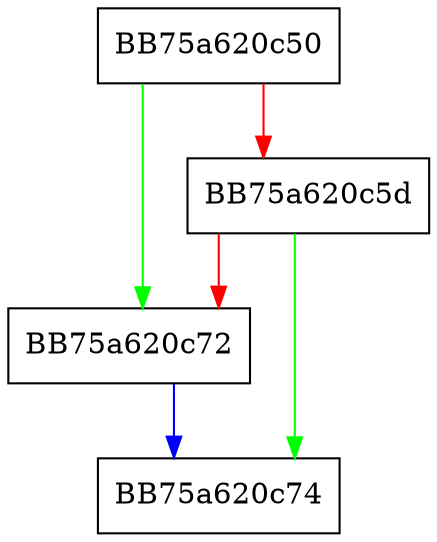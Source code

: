 digraph Prepare {
  node [shape="box"];
  graph [splines=ortho];
  BB75a620c50 -> BB75a620c72 [color="green"];
  BB75a620c50 -> BB75a620c5d [color="red"];
  BB75a620c5d -> BB75a620c74 [color="green"];
  BB75a620c5d -> BB75a620c72 [color="red"];
  BB75a620c72 -> BB75a620c74 [color="blue"];
}